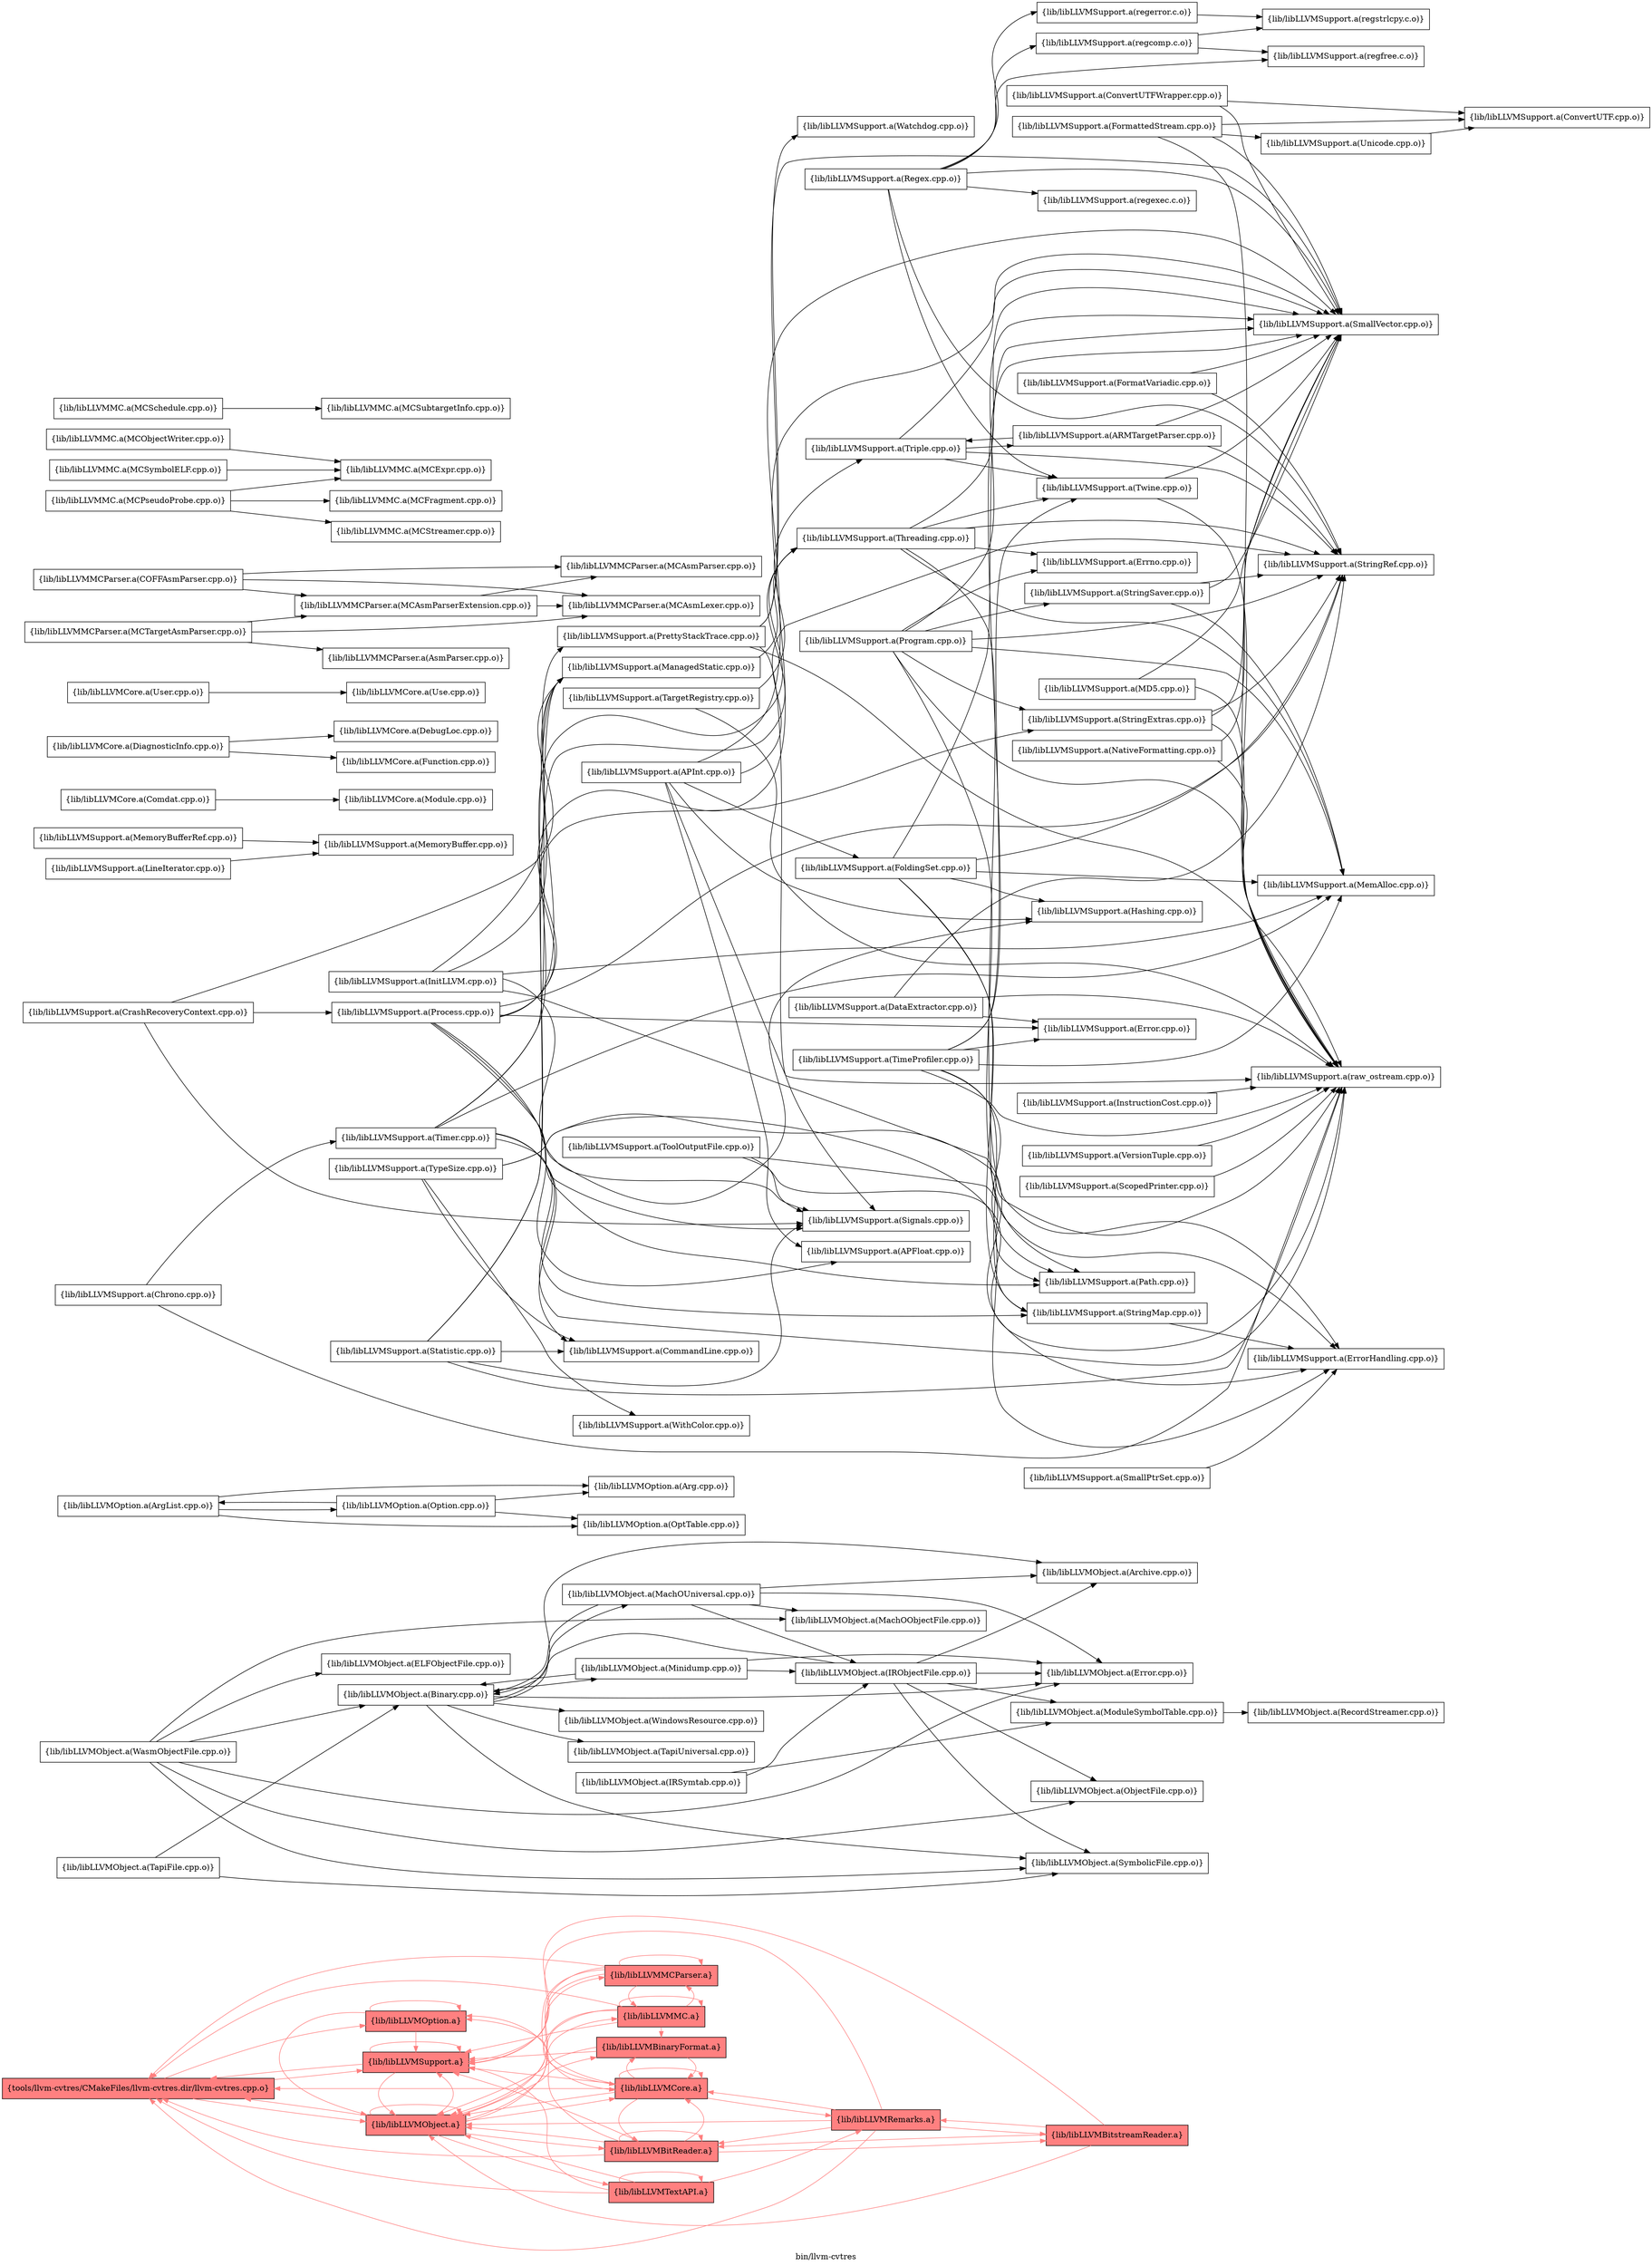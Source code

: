 digraph "bin/llvm-cvtres" {
	label="bin/llvm-cvtres";
	rankdir="LR"
	{ rank=same; Node0x55c8668c5268;  }
	{ rank=same; Node0x55c8668c46d8; Node0x55c8668c4bd8; Node0x55c8668ce1d8;  }
	{ rank=same; Node0x55c8668cb4d8; Node0x55c8668cc3d8; Node0x55c8668cdcd8; Node0x55c8668cd7d8; Node0x55c8668cc8d8; Node0x55c8668cb9d8;  }

	Node0x55c8668c5268 [shape=record,shape=box,style=filled,fillcolor="1.000000 0.5 1",group=1,label="{tools/llvm-cvtres/CMakeFiles/llvm-cvtres.dir/llvm-cvtres.cpp.o}"];
	Node0x55c8668c5268 -> Node0x55c8668c46d8[color="1.000000 0.5 1"];
	Node0x55c8668c5268 -> Node0x55c8668c4bd8[color="1.000000 0.5 1"];
	Node0x55c8668c5268 -> Node0x55c8668ce1d8[color="1.000000 0.5 1"];
	Node0x55c8668c46d8 [shape=record,shape=box,style=filled,fillcolor="1.000000 0.5 1",group=1,label="{lib/libLLVMObject.a}"];
	Node0x55c8668c46d8 -> Node0x55c8668ce1d8[color="1.000000 0.5 1"];
	Node0x55c8668c46d8 -> Node0x55c8668cb4d8[color="1.000000 0.5 1"];
	Node0x55c8668c46d8 -> Node0x55c8668c5268[color="1.000000 0.5 1"];
	Node0x55c8668c46d8 -> Node0x55c8668c46d8[color="1.000000 0.5 1"];
	Node0x55c8668c46d8 -> Node0x55c8668cc3d8[color="1.000000 0.5 1"];
	Node0x55c8668c46d8 -> Node0x55c8668cdcd8[color="1.000000 0.5 1"];
	Node0x55c8668c46d8 -> Node0x55c8668cd7d8[color="1.000000 0.5 1"];
	Node0x55c8668c46d8 -> Node0x55c8668cc8d8[color="1.000000 0.5 1"];
	Node0x55c8668c46d8 -> Node0x55c8668cb9d8[color="1.000000 0.5 1"];
	Node0x55c8668c4bd8 [shape=record,shape=box,style=filled,fillcolor="1.000000 0.5 1",group=1,label="{lib/libLLVMOption.a}"];
	Node0x55c8668c4bd8 -> Node0x55c8668ce1d8[color="1.000000 0.5 1"];
	Node0x55c8668c4bd8 -> Node0x55c8668c46d8[color="1.000000 0.5 1"];
	Node0x55c8668c4bd8 -> Node0x55c8668c4bd8[color="1.000000 0.5 1"];
	Node0x55c8668ce1d8 [shape=record,shape=box,style=filled,fillcolor="1.000000 0.5 1",group=1,label="{lib/libLLVMSupport.a}"];
	Node0x55c8668ce1d8 -> Node0x55c8668c46d8[color="1.000000 0.5 1"];
	Node0x55c8668ce1d8 -> Node0x55c8668ce1d8[color="1.000000 0.5 1"];
	Node0x55c8668ce1d8 -> Node0x55c8668c5268[color="1.000000 0.5 1"];
	Node0x55c8668cd738 [shape=record,shape=box,group=0,label="{lib/libLLVMObject.a(Binary.cpp.o)}"];
	Node0x55c8668cd738 -> Node0x55c8668cca18;
	Node0x55c8668cd738 -> Node0x55c8668cbe38;
	Node0x55c8668cd738 -> Node0x55c8668cc608;
	Node0x55c8668cd738 -> Node0x55c8668c47c8;
	Node0x55c8668cd738 -> Node0x55c8668ce0e8;
	Node0x55c8668cd738 -> Node0x55c8668cde18;
	Node0x55c8668cd738 -> Node0x55c8668cdff8;
	Node0x55c8668cca18 [shape=record,shape=box,group=0,label="{lib/libLLVMObject.a(Archive.cpp.o)}"];
	Node0x55c8668cbe38 [shape=record,shape=box,group=0,label="{lib/libLLVMObject.a(Error.cpp.o)}"];
	Node0x55c8668cc608 [shape=record,shape=box,group=0,label="{lib/libLLVMObject.a(MachOUniversal.cpp.o)}"];
	Node0x55c8668cc608 -> Node0x55c8668cd738;
	Node0x55c8668cc608 -> Node0x55c8668cca18;
	Node0x55c8668cc608 -> Node0x55c8668cbe38;
	Node0x55c8668cc608 -> Node0x55c8668cb988;
	Node0x55c8668cc608 -> Node0x55c8668c8648;
	Node0x55c8668c47c8 [shape=record,shape=box,group=0,label="{lib/libLLVMObject.a(Minidump.cpp.o)}"];
	Node0x55c8668c47c8 -> Node0x55c8668cd738;
	Node0x55c8668c47c8 -> Node0x55c8668cbe38;
	Node0x55c8668c47c8 -> Node0x55c8668c8648;
	Node0x55c8668ce0e8 [shape=record,shape=box,group=0,label="{lib/libLLVMObject.a(SymbolicFile.cpp.o)}"];
	Node0x55c8668cde18 [shape=record,shape=box,group=0,label="{lib/libLLVMObject.a(TapiUniversal.cpp.o)}"];
	Node0x55c8668cdff8 [shape=record,shape=box,group=0,label="{lib/libLLVMObject.a(WindowsResource.cpp.o)}"];
	Node0x55c8668cb4d8 [shape=record,shape=box,style=filled,fillcolor="1.000000 0.5 1",group=1,label="{lib/libLLVMBinaryFormat.a}"];
	Node0x55c8668cb4d8 -> Node0x55c8668cd7d8[color="1.000000 0.5 1"];
	Node0x55c8668cb4d8 -> Node0x55c8668c46d8[color="1.000000 0.5 1"];
	Node0x55c8668cb4d8 -> Node0x55c8668ce1d8[color="1.000000 0.5 1"];
	Node0x55c8668cb988 [shape=record,shape=box,group=0,label="{lib/libLLVMObject.a(MachOObjectFile.cpp.o)}"];
	Node0x55c8668c8648 [shape=record,shape=box,group=0,label="{lib/libLLVMObject.a(IRObjectFile.cpp.o)}"];
	Node0x55c8668c8648 -> Node0x55c8668cd738;
	Node0x55c8668c8648 -> Node0x55c8668cca18;
	Node0x55c8668c8648 -> Node0x55c8668cbe38;
	Node0x55c8668c8648 -> Node0x55c8668c4958;
	Node0x55c8668c8648 -> Node0x55c8668c6a78;
	Node0x55c8668c8648 -> Node0x55c8668ce0e8;
	Node0x55c8668cc3d8 [shape=record,shape=box,style=filled,fillcolor="1.000000 0.5 1",group=1,label="{lib/libLLVMMC.a}"];
	Node0x55c8668cc3d8 -> Node0x55c8668c46d8[color="1.000000 0.5 1"];
	Node0x55c8668cc3d8 -> Node0x55c8668ce1d8[color="1.000000 0.5 1"];
	Node0x55c8668cc3d8 -> Node0x55c8668cd7d8[color="1.000000 0.5 1"];
	Node0x55c8668cc3d8 -> Node0x55c8668cc3d8[color="1.000000 0.5 1"];
	Node0x55c8668cc3d8 -> Node0x55c8668c5268[color="1.000000 0.5 1"];
	Node0x55c8668cc3d8 -> Node0x55c8668cc8d8[color="1.000000 0.5 1"];
	Node0x55c8668cc3d8 -> Node0x55c8668cb4d8[color="1.000000 0.5 1"];
	Node0x55c8668c4958 [shape=record,shape=box,group=0,label="{lib/libLLVMObject.a(ModuleSymbolTable.cpp.o)}"];
	Node0x55c8668c4958 -> Node0x55c8668cbca8;
	Node0x55c8668c6a78 [shape=record,shape=box,group=0,label="{lib/libLLVMObject.a(ObjectFile.cpp.o)}"];
	Node0x55c8668cdcd8 [shape=record,shape=box,style=filled,fillcolor="1.000000 0.5 1",group=1,label="{lib/libLLVMBitReader.a}"];
	Node0x55c8668cdcd8 -> Node0x55c8668c5268[color="1.000000 0.5 1"];
	Node0x55c8668cdcd8 -> Node0x55c8668c46d8[color="1.000000 0.5 1"];
	Node0x55c8668cdcd8 -> Node0x55c8668c4bd8[color="1.000000 0.5 1"];
	Node0x55c8668cdcd8 -> Node0x55c8668ce1d8[color="1.000000 0.5 1"];
	Node0x55c8668cdcd8 -> Node0x55c8668cd7d8[color="1.000000 0.5 1"];
	Node0x55c8668cdcd8 -> Node0x55c8668cdcd8[color="1.000000 0.5 1"];
	Node0x55c8668cdcd8 -> Node0x55c8668ccdd8[color="1.000000 0.5 1"];
	Node0x55c8668cd7d8 [shape=record,shape=box,style=filled,fillcolor="1.000000 0.5 1",group=1,label="{lib/libLLVMCore.a}"];
	Node0x55c8668cd7d8 -> Node0x55c8668c5268[color="1.000000 0.5 1"];
	Node0x55c8668cd7d8 -> Node0x55c8668c46d8[color="1.000000 0.5 1"];
	Node0x55c8668cd7d8 -> Node0x55c8668ce1d8[color="1.000000 0.5 1"];
	Node0x55c8668cd7d8 -> Node0x55c8668cd7d8[color="1.000000 0.5 1"];
	Node0x55c8668cd7d8 -> Node0x55c8668cdcd8[color="1.000000 0.5 1"];
	Node0x55c8668cd7d8 -> Node0x55c8668cb4d8[color="1.000000 0.5 1"];
	Node0x55c8668cd7d8 -> Node0x55c8668cd328[color="1.000000 0.5 1"];
	Node0x55c8668cd7d8 -> Node0x55c8668c4bd8[color="1.000000 0.5 1"];
	Node0x55c8668c4f48 [shape=record,shape=box,group=0,label="{lib/libLLVMObject.a(IRSymtab.cpp.o)}"];
	Node0x55c8668c4f48 -> Node0x55c8668c8648;
	Node0x55c8668c4f48 -> Node0x55c8668c4958;
	Node0x55c8668cbca8 [shape=record,shape=box,group=0,label="{lib/libLLVMObject.a(RecordStreamer.cpp.o)}"];
	Node0x55c8668cc8d8 [shape=record,shape=box,style=filled,fillcolor="1.000000 0.5 1",group=1,label="{lib/libLLVMMCParser.a}"];
	Node0x55c8668cc8d8 -> Node0x55c8668c5268[color="1.000000 0.5 1"];
	Node0x55c8668cc8d8 -> Node0x55c8668c46d8[color="1.000000 0.5 1"];
	Node0x55c8668cc8d8 -> Node0x55c8668ce1d8[color="1.000000 0.5 1"];
	Node0x55c8668cc8d8 -> Node0x55c8668cc8d8[color="1.000000 0.5 1"];
	Node0x55c8668cc8d8 -> Node0x55c8668cc3d8[color="1.000000 0.5 1"];
	Node0x55c8668cc8d8 -> Node0x55c8668cd7d8[color="1.000000 0.5 1"];
	Node0x55c8668cb9d8 [shape=record,shape=box,style=filled,fillcolor="1.000000 0.5 1",group=1,label="{lib/libLLVMTextAPI.a}"];
	Node0x55c8668cb9d8 -> Node0x55c8668ce1d8[color="1.000000 0.5 1"];
	Node0x55c8668cb9d8 -> Node0x55c8668cb9d8[color="1.000000 0.5 1"];
	Node0x55c8668cb9d8 -> Node0x55c8668c5268[color="1.000000 0.5 1"];
	Node0x55c8668cb9d8 -> Node0x55c8668c46d8[color="1.000000 0.5 1"];
	Node0x55c8668cb9d8 -> Node0x55c8668cd328[color="1.000000 0.5 1"];
	Node0x55c8668cc9c8 [shape=record,shape=box,group=0,label="{lib/libLLVMObject.a(TapiFile.cpp.o)}"];
	Node0x55c8668cc9c8 -> Node0x55c8668cd738;
	Node0x55c8668cc9c8 -> Node0x55c8668ce0e8;
	Node0x55c8668cbd48 [shape=record,shape=box,group=0,label="{lib/libLLVMObject.a(WasmObjectFile.cpp.o)}"];
	Node0x55c8668cbd48 -> Node0x55c8668cd738;
	Node0x55c8668cbd48 -> Node0x55c8668cbe38;
	Node0x55c8668cbd48 -> Node0x55c8668cb988;
	Node0x55c8668cbd48 -> Node0x55c8668c6a78;
	Node0x55c8668cbd48 -> Node0x55c8668c5998;
	Node0x55c8668cbd48 -> Node0x55c8668ce0e8;
	Node0x55c8668c5998 [shape=record,shape=box,group=0,label="{lib/libLLVMObject.a(ELFObjectFile.cpp.o)}"];
	Node0x55c8668cd968 [shape=record,shape=box,group=0,label="{lib/libLLVMOption.a(ArgList.cpp.o)}"];
	Node0x55c8668cd968 -> Node0x55c8668ca3a8;
	Node0x55c8668cd968 -> Node0x55c8668c9728;
	Node0x55c8668cd968 -> Node0x55c8668cb3e8;
	Node0x55c8668ca3a8 [shape=record,shape=box,group=0,label="{lib/libLLVMOption.a(Arg.cpp.o)}"];
	Node0x55c8668c9728 [shape=record,shape=box,group=0,label="{lib/libLLVMOption.a(Option.cpp.o)}"];
	Node0x55c8668c9728 -> Node0x55c8668cd968;
	Node0x55c8668c9728 -> Node0x55c8668ca3a8;
	Node0x55c8668c9728 -> Node0x55c8668cb3e8;
	Node0x55c8668cb3e8 [shape=record,shape=box,group=0,label="{lib/libLLVMOption.a(OptTable.cpp.o)}"];
	Node0x55c8668c7068 [shape=record,shape=box,group=0,label="{lib/libLLVMSupport.a(ConvertUTFWrapper.cpp.o)}"];
	Node0x55c8668c7068 -> Node0x55c8668c9228;
	Node0x55c8668c7068 -> Node0x55c8668cc888;
	Node0x55c8668c9228 [shape=record,shape=box,group=0,label="{lib/libLLVMSupport.a(ConvertUTF.cpp.o)}"];
	Node0x55c8668cc888 [shape=record,shape=box,group=0,label="{lib/libLLVMSupport.a(SmallVector.cpp.o)}"];
	Node0x55c8668c85a8 [shape=record,shape=box,group=0,label="{lib/libLLVMSupport.a(DataExtractor.cpp.o)}"];
	Node0x55c8668c85a8 -> Node0x55c8668c99f8;
	Node0x55c8668c85a8 -> Node0x55c8668c5538;
	Node0x55c8668c85a8 -> Node0x55c8668cd2d8;
	Node0x55c8668c99f8 [shape=record,shape=box,group=0,label="{lib/libLLVMSupport.a(Error.cpp.o)}"];
	Node0x55c8668c5538 [shape=record,shape=box,group=0,label="{lib/libLLVMSupport.a(StringRef.cpp.o)}"];
	Node0x55c8668cd2d8 [shape=record,shape=box,group=0,label="{lib/libLLVMSupport.a(raw_ostream.cpp.o)}"];
	Node0x55c8668c4d18 [shape=record,shape=box,group=0,label="{lib/libLLVMSupport.a(FormatVariadic.cpp.o)}"];
	Node0x55c8668c4d18 -> Node0x55c8668cc888;
	Node0x55c8668c4d18 -> Node0x55c8668c5538;
	Node0x55c8668c5178 [shape=record,shape=box,group=0,label="{lib/libLLVMSupport.a(InitLLVM.cpp.o)}"];
	Node0x55c8668c5178 -> Node0x55c8668c85f8;
	Node0x55c8668c5178 -> Node0x55c8668c5858;
	Node0x55c8668c5178 -> Node0x55c8668c60c8;
	Node0x55c8668c5178 -> Node0x55c8668ccab8;
	Node0x55c8668c5178 -> Node0x55c8668c7e28;
	Node0x55c8668c85f8 [shape=record,shape=box,group=0,label="{lib/libLLVMSupport.a(ErrorHandling.cpp.o)}"];
	Node0x55c8668c5858 [shape=record,shape=box,group=0,label="{lib/libLLVMSupport.a(ManagedStatic.cpp.o)}"];
	Node0x55c8668c5858 -> Node0x55c8668c7928;
	Node0x55c8668c60c8 [shape=record,shape=box,group=0,label="{lib/libLLVMSupport.a(MemAlloc.cpp.o)}"];
	Node0x55c8668ccab8 [shape=record,shape=box,group=0,label="{lib/libLLVMSupport.a(PrettyStackTrace.cpp.o)}"];
	Node0x55c8668ccab8 -> Node0x55c8668cc888;
	Node0x55c8668ccab8 -> Node0x55c8668cd2d8;
	Node0x55c8668ccab8 -> Node0x55c8668c7e28;
	Node0x55c8668ccab8 -> Node0x55c8668c90e8;
	Node0x55c8668c7e28 [shape=record,shape=box,group=0,label="{lib/libLLVMSupport.a(Signals.cpp.o)}"];
	Node0x55c8668c7928 [shape=record,shape=box,group=0,label="{lib/libLLVMSupport.a(Threading.cpp.o)}"];
	Node0x55c8668c7928 -> Node0x55c8668c85f8;
	Node0x55c8668c7928 -> Node0x55c8668c60c8;
	Node0x55c8668c7928 -> Node0x55c8668cc888;
	Node0x55c8668c7928 -> Node0x55c8668c5538;
	Node0x55c8668c7928 -> Node0x55c8668c5948;
	Node0x55c8668c7928 -> Node0x55c8668c5ee8;
	Node0x55c8668cbd98 [shape=record,shape=box,group=0,label="{lib/libLLVMSupport.a(NativeFormatting.cpp.o)}"];
	Node0x55c8668cbd98 -> Node0x55c8668cc888;
	Node0x55c8668cbd98 -> Node0x55c8668cd2d8;
	Node0x55c8668c90e8 [shape=record,shape=box,group=0,label="{lib/libLLVMSupport.a(Watchdog.cpp.o)}"];
	Node0x55c8668cc158 [shape=record,shape=box,group=0,label="{lib/libLLVMSupport.a(ScopedPrinter.cpp.o)}"];
	Node0x55c8668cc158 -> Node0x55c8668cd2d8;
	Node0x55c8668ccfb8 [shape=record,shape=box,group=0,label="{lib/libLLVMSupport.a(SmallPtrSet.cpp.o)}"];
	Node0x55c8668ccfb8 -> Node0x55c8668c85f8;
	Node0x55c8668ce188 [shape=record,shape=box,group=0,label="{lib/libLLVMSupport.a(StringMap.cpp.o)}"];
	Node0x55c8668ce188 -> Node0x55c8668c85f8;
	Node0x55c8668cda58 [shape=record,shape=box,group=0,label="{lib/libLLVMSupport.a(StringSaver.cpp.o)}"];
	Node0x55c8668cda58 -> Node0x55c8668c60c8;
	Node0x55c8668cda58 -> Node0x55c8668cc888;
	Node0x55c8668cda58 -> Node0x55c8668c5538;
	Node0x55c8668c6438 [shape=record,shape=box,group=0,label="{lib/libLLVMSupport.a(APInt.cpp.o)}"];
	Node0x55c8668c6438 -> Node0x55c8668cc888;
	Node0x55c8668c6438 -> Node0x55c8668c5538;
	Node0x55c8668c6438 -> Node0x55c8668c4818;
	Node0x55c8668c6438 -> Node0x55c8668c6a28;
	Node0x55c8668c6438 -> Node0x55c8668c6c58;
	Node0x55c8668c6438 -> Node0x55c8668cd2d8;
	Node0x55c8668c4818 [shape=record,shape=box,group=0,label="{lib/libLLVMSupport.a(APFloat.cpp.o)}"];
	Node0x55c8668c6a28 [shape=record,shape=box,group=0,label="{lib/libLLVMSupport.a(FoldingSet.cpp.o)}"];
	Node0x55c8668c6a28 -> Node0x55c8668c85f8;
	Node0x55c8668c6a28 -> Node0x55c8668c60c8;
	Node0x55c8668c6a28 -> Node0x55c8668cc888;
	Node0x55c8668c6a28 -> Node0x55c8668ce188;
	Node0x55c8668c6a28 -> Node0x55c8668c5538;
	Node0x55c8668c6a28 -> Node0x55c8668c6c58;
	Node0x55c8668c6c58 [shape=record,shape=box,group=0,label="{lib/libLLVMSupport.a(Hashing.cpp.o)}"];
	Node0x55c8668c7978 [shape=record,shape=box,group=0,label="{lib/libLLVMSupport.a(Triple.cpp.o)}"];
	Node0x55c8668c7978 -> Node0x55c8668cc888;
	Node0x55c8668c7978 -> Node0x55c8668c5538;
	Node0x55c8668c7978 -> Node0x55c8668c5e98;
	Node0x55c8668c7978 -> Node0x55c8668c5948;
	Node0x55c8668c5e98 [shape=record,shape=box,group=0,label="{lib/libLLVMSupport.a(ARMTargetParser.cpp.o)}"];
	Node0x55c8668c5e98 -> Node0x55c8668cc888;
	Node0x55c8668c5e98 -> Node0x55c8668c5538;
	Node0x55c8668c5e98 -> Node0x55c8668c7978;
	Node0x55c8668c5948 [shape=record,shape=box,group=0,label="{lib/libLLVMSupport.a(Twine.cpp.o)}"];
	Node0x55c8668c5948 -> Node0x55c8668cc888;
	Node0x55c8668c5948 -> Node0x55c8668cd2d8;
	Node0x55c8668c65c8 [shape=record,shape=box,group=0,label="{lib/libLLVMSupport.a(TypeSize.cpp.o)}"];
	Node0x55c8668c65c8 -> Node0x55c8668c7298;
	Node0x55c8668c65c8 -> Node0x55c8668c85f8;
	Node0x55c8668c65c8 -> Node0x55c8668c56c8;
	Node0x55c8668c65c8 -> Node0x55c8668cd2d8;
	Node0x55c8668c7298 [shape=record,shape=box,group=0,label="{lib/libLLVMSupport.a(CommandLine.cpp.o)}"];
	Node0x55c8668c56c8 [shape=record,shape=box,group=0,label="{lib/libLLVMSupport.a(WithColor.cpp.o)}"];
	Node0x55c8668ce048 [shape=record,shape=box,group=0,label="{lib/libLLVMSupport.a(Unicode.cpp.o)}"];
	Node0x55c8668ce048 -> Node0x55c8668c9228;
	Node0x55c8668cd418 [shape=record,shape=box,group=0,label="{lib/libLLVMSupport.a(MD5.cpp.o)}"];
	Node0x55c8668cd418 -> Node0x55c8668cc888;
	Node0x55c8668cd418 -> Node0x55c8668cd2d8;
	Node0x55c8668c51c8 [shape=record,shape=box,group=0,label="{lib/libLLVMSupport.a(Process.cpp.o)}"];
	Node0x55c8668c51c8 -> Node0x55c8668c99f8;
	Node0x55c8668c51c8 -> Node0x55c8668c5858;
	Node0x55c8668c51c8 -> Node0x55c8668cc888;
	Node0x55c8668c51c8 -> Node0x55c8668c5538;
	Node0x55c8668c51c8 -> Node0x55c8668c4818;
	Node0x55c8668c51c8 -> Node0x55c8668c6c58;
	Node0x55c8668c51c8 -> Node0x55c8668cd648;
	Node0x55c8668c51c8 -> Node0x55c8668c6ac8;
	Node0x55c8668cd648 [shape=record,shape=box,group=0,label="{lib/libLLVMSupport.a(Path.cpp.o)}"];
	Node0x55c8668c6ac8 [shape=record,shape=box,group=0,label="{lib/libLLVMSupport.a(StringExtras.cpp.o)}"];
	Node0x55c8668c6ac8 -> Node0x55c8668cc888;
	Node0x55c8668c6ac8 -> Node0x55c8668c5538;
	Node0x55c8668c6ac8 -> Node0x55c8668cd2d8;
	Node0x55c8668c49a8 [shape=record,shape=box,group=0,label="{lib/libLLVMSupport.a(CrashRecoveryContext.cpp.o)}"];
	Node0x55c8668c49a8 -> Node0x55c8668c5858;
	Node0x55c8668c49a8 -> Node0x55c8668c51c8;
	Node0x55c8668c49a8 -> Node0x55c8668c7e28;
	Node0x55c8668c6668 [shape=record,shape=box,group=0,label="{lib/libLLVMSupport.a(Program.cpp.o)}"];
	Node0x55c8668c6668 -> Node0x55c8668c60c8;
	Node0x55c8668c6668 -> Node0x55c8668cc888;
	Node0x55c8668c6668 -> Node0x55c8668cda58;
	Node0x55c8668c6668 -> Node0x55c8668c5538;
	Node0x55c8668c6668 -> Node0x55c8668cd2d8;
	Node0x55c8668c6668 -> Node0x55c8668cd648;
	Node0x55c8668c6668 -> Node0x55c8668c6ac8;
	Node0x55c8668c6668 -> Node0x55c8668c5ee8;
	Node0x55c8668c5ee8 [shape=record,shape=box,group=0,label="{lib/libLLVMSupport.a(Errno.cpp.o)}"];
	Node0x55c8668c7658 [shape=record,shape=box,group=0,label="{lib/libLLVMSupport.a(TargetRegistry.cpp.o)}"];
	Node0x55c8668c7658 -> Node0x55c8668c7978;
	Node0x55c8668c7658 -> Node0x55c8668cd2d8;
	Node0x55c8668ccdd8 [shape=record,shape=box,style=filled,fillcolor="1.000000 0.5 1",group=1,label="{lib/libLLVMBitstreamReader.a}"];
	Node0x55c8668ccdd8 -> Node0x55c8668c46d8[color="1.000000 0.5 1"];
	Node0x55c8668ccdd8 -> Node0x55c8668ce1d8[color="1.000000 0.5 1"];
	Node0x55c8668ccdd8 -> Node0x55c8668cdcd8[color="1.000000 0.5 1"];
	Node0x55c8668ccdd8 -> Node0x55c8668cd328[color="1.000000 0.5 1"];
	Node0x55c8668c8238 [shape=record,shape=box,group=0,label="{lib/libLLVMSupport.a(MemoryBufferRef.cpp.o)}"];
	Node0x55c8668c8238 -> Node0x55c8668c6848;
	Node0x55c8668c6848 [shape=record,shape=box,group=0,label="{lib/libLLVMSupport.a(MemoryBuffer.cpp.o)}"];
	Node0x55c8668c6208 [shape=record,shape=box,group=0,label="{lib/libLLVMSupport.a(FormattedStream.cpp.o)}"];
	Node0x55c8668c6208 -> Node0x55c8668c9228;
	Node0x55c8668c6208 -> Node0x55c8668cc888;
	Node0x55c8668c6208 -> Node0x55c8668ce048;
	Node0x55c8668c6208 -> Node0x55c8668cd2d8;
	Node0x55c8668c5fd8 [shape=record,shape=box,group=0,label="{lib/libLLVMSupport.a(Regex.cpp.o)}"];
	Node0x55c8668c5fd8 -> Node0x55c8668cc888;
	Node0x55c8668c5fd8 -> Node0x55c8668c5538;
	Node0x55c8668c5fd8 -> Node0x55c8668c5948;
	Node0x55c8668c5fd8 -> Node0x55c8668c7d38;
	Node0x55c8668c5fd8 -> Node0x55c8668c8c38;
	Node0x55c8668c5fd8 -> Node0x55c8668c8fa8;
	Node0x55c8668c5fd8 -> Node0x55c8668c8328;
	Node0x55c8668c7d38 [shape=record,shape=box,group=0,label="{lib/libLLVMSupport.a(regcomp.c.o)}"];
	Node0x55c8668c7d38 -> Node0x55c8668c7018;
	Node0x55c8668c7d38 -> Node0x55c8668c8c38;
	Node0x55c8668c8c38 [shape=record,shape=box,group=0,label="{lib/libLLVMSupport.a(regfree.c.o)}"];
	Node0x55c8668c8fa8 [shape=record,shape=box,group=0,label="{lib/libLLVMSupport.a(regerror.c.o)}"];
	Node0x55c8668c8fa8 -> Node0x55c8668c7018;
	Node0x55c8668c8328 [shape=record,shape=box,group=0,label="{lib/libLLVMSupport.a(regexec.c.o)}"];
	Node0x55c8668c7018 [shape=record,shape=box,group=0,label="{lib/libLLVMSupport.a(regstrlcpy.c.o)}"];
	Node0x55c8668ca498 [shape=record,shape=box,group=0,label="{lib/libLLVMCore.a(Comdat.cpp.o)}"];
	Node0x55c8668ca498 -> Node0x55c8668c8e18;
	Node0x55c8668c8e18 [shape=record,shape=box,group=0,label="{lib/libLLVMCore.a(Module.cpp.o)}"];
	Node0x55c8668cc928 [shape=record,shape=box,group=0,label="{lib/libLLVMCore.a(DiagnosticInfo.cpp.o)}"];
	Node0x55c8668cc928 -> Node0x55c8668cc1f8;
	Node0x55c8668cc928 -> Node0x55c8668cd6e8;
	Node0x55c8668cc1f8 [shape=record,shape=box,group=0,label="{lib/libLLVMCore.a(DebugLoc.cpp.o)}"];
	Node0x55c8668cd6e8 [shape=record,shape=box,group=0,label="{lib/libLLVMCore.a(Function.cpp.o)}"];
	Node0x55c8668cd0f8 [shape=record,shape=box,group=0,label="{lib/libLLVMSupport.a(InstructionCost.cpp.o)}"];
	Node0x55c8668cd0f8 -> Node0x55c8668cd2d8;
	Node0x55c8668cd328 [shape=record,shape=box,style=filled,fillcolor="1.000000 0.5 1",group=1,label="{lib/libLLVMRemarks.a}"];
	Node0x55c8668cd328 -> Node0x55c8668ce1d8[color="1.000000 0.5 1"];
	Node0x55c8668cd328 -> Node0x55c8668cdcd8[color="1.000000 0.5 1"];
	Node0x55c8668cd328 -> Node0x55c8668c46d8[color="1.000000 0.5 1"];
	Node0x55c8668cd328 -> Node0x55c8668cd7d8[color="1.000000 0.5 1"];
	Node0x55c8668cd328 -> Node0x55c8668c5268[color="1.000000 0.5 1"];
	Node0x55c8668cd328 -> Node0x55c8668ccdd8[color="1.000000 0.5 1"];
	Node0x55c8668c6fc8 [shape=record,shape=box,group=0,label="{lib/libLLVMSupport.a(ToolOutputFile.cpp.o)}"];
	Node0x55c8668c6fc8 -> Node0x55c8668cd2d8;
	Node0x55c8668c6fc8 -> Node0x55c8668cd648;
	Node0x55c8668c6fc8 -> Node0x55c8668c7e28;
	Node0x55c8668ca628 [shape=record,shape=box,group=0,label="{lib/libLLVMSupport.a(Statistic.cpp.o)}"];
	Node0x55c8668ca628 -> Node0x55c8668c7298;
	Node0x55c8668ca628 -> Node0x55c8668c5858;
	Node0x55c8668ca628 -> Node0x55c8668cd2d8;
	Node0x55c8668ca628 -> Node0x55c8668c7e28;
	Node0x55c8668ca628 -> Node0x55c8668c7928;
	Node0x55c8668cac68 [shape=record,shape=box,group=0,label="{lib/libLLVMSupport.a(Timer.cpp.o)}"];
	Node0x55c8668cac68 -> Node0x55c8668c7298;
	Node0x55c8668cac68 -> Node0x55c8668c5858;
	Node0x55c8668cac68 -> Node0x55c8668c60c8;
	Node0x55c8668cac68 -> Node0x55c8668ce188;
	Node0x55c8668cac68 -> Node0x55c8668cd2d8;
	Node0x55c8668cac68 -> Node0x55c8668c7e28;
	Node0x55c8668cac68 -> Node0x55c8668c7928;
	Node0x55c8668ccd88 [shape=record,shape=box,group=0,label="{lib/libLLVMCore.a(User.cpp.o)}"];
	Node0x55c8668ccd88 -> Node0x55c8668cc108;
	Node0x55c8668cc108 [shape=record,shape=box,group=0,label="{lib/libLLVMCore.a(Use.cpp.o)}"];
	Node0x55c8668cce78 [shape=record,shape=box,group=0,label="{lib/libLLVMSupport.a(TimeProfiler.cpp.o)}"];
	Node0x55c8668cce78 -> Node0x55c8668c99f8;
	Node0x55c8668cce78 -> Node0x55c8668c60c8;
	Node0x55c8668cce78 -> Node0x55c8668cc888;
	Node0x55c8668cce78 -> Node0x55c8668ce188;
	Node0x55c8668cce78 -> Node0x55c8668c5948;
	Node0x55c8668cce78 -> Node0x55c8668cd2d8;
	Node0x55c8668cce78 -> Node0x55c8668cd648;
	Node0x55c8668ce3b8 [shape=record,shape=box,group=0,label="{lib/libLLVMSupport.a(Chrono.cpp.o)}"];
	Node0x55c8668ce3b8 -> Node0x55c8668cd2d8;
	Node0x55c8668ce3b8 -> Node0x55c8668cac68;
	Node0x55c8668cdaa8 [shape=record,shape=box,group=0,label="{lib/libLLVMSupport.a(LineIterator.cpp.o)}"];
	Node0x55c8668cdaa8 -> Node0x55c8668c6848;
	Node0x55c8668c98b8 [shape=record,shape=box,group=0,label="{lib/libLLVMSupport.a(VersionTuple.cpp.o)}"];
	Node0x55c8668c98b8 -> Node0x55c8668cd2d8;
	Node0x55c8668c6898 [shape=record,shape=box,group=0,label="{lib/libLLVMMCParser.a(COFFAsmParser.cpp.o)}"];
	Node0x55c8668c6898 -> Node0x55c8668c5498;
	Node0x55c8668c6898 -> Node0x55c8668c8378;
	Node0x55c8668c6898 -> Node0x55c8668c8a58;
	Node0x55c8668c5498 [shape=record,shape=box,group=0,label="{lib/libLLVMMCParser.a(MCAsmLexer.cpp.o)}"];
	Node0x55c8668c8378 [shape=record,shape=box,group=0,label="{lib/libLLVMMCParser.a(MCAsmParser.cpp.o)}"];
	Node0x55c8668c8a58 [shape=record,shape=box,group=0,label="{lib/libLLVMMCParser.a(MCAsmParserExtension.cpp.o)}"];
	Node0x55c8668c8a58 -> Node0x55c8668c5498;
	Node0x55c8668c8a58 -> Node0x55c8668c8378;
	Node0x55c8668c9278 [shape=record,shape=box,group=0,label="{lib/libLLVMMCParser.a(MCTargetAsmParser.cpp.o)}"];
	Node0x55c8668c9278 -> Node0x55c8668c59e8;
	Node0x55c8668c9278 -> Node0x55c8668c5498;
	Node0x55c8668c9278 -> Node0x55c8668c8a58;
	Node0x55c8668c59e8 [shape=record,shape=box,group=0,label="{lib/libLLVMMCParser.a(AsmParser.cpp.o)}"];
	Node0x55c8668ccd38 [shape=record,shape=box,group=0,label="{lib/libLLVMMC.a(MCObjectWriter.cpp.o)}"];
	Node0x55c8668ccd38 -> Node0x55c8668ca8f8;
	Node0x55c8668ca8f8 [shape=record,shape=box,group=0,label="{lib/libLLVMMC.a(MCExpr.cpp.o)}"];
	Node0x55c8668cd918 [shape=record,shape=box,group=0,label="{lib/libLLVMMC.a(MCPseudoProbe.cpp.o)}"];
	Node0x55c8668cd918 -> Node0x55c8668ca8f8;
	Node0x55c8668cd918 -> Node0x55c8668cbb68;
	Node0x55c8668cd918 -> Node0x55c8668cd788;
	Node0x55c8668cbb68 [shape=record,shape=box,group=0,label="{lib/libLLVMMC.a(MCFragment.cpp.o)}"];
	Node0x55c8668cd788 [shape=record,shape=box,group=0,label="{lib/libLLVMMC.a(MCStreamer.cpp.o)}"];
	Node0x55c8668c5f38 [shape=record,shape=box,group=0,label="{lib/libLLVMMC.a(MCSchedule.cpp.o)}"];
	Node0x55c8668c5f38 -> Node0x55c8668cd058;
	Node0x55c8668cd058 [shape=record,shape=box,group=0,label="{lib/libLLVMMC.a(MCSubtargetInfo.cpp.o)}"];
	Node0x55c8668cc298 [shape=record,shape=box,group=0,label="{lib/libLLVMMC.a(MCSymbolELF.cpp.o)}"];
	Node0x55c8668cc298 -> Node0x55c8668ca8f8;
}
